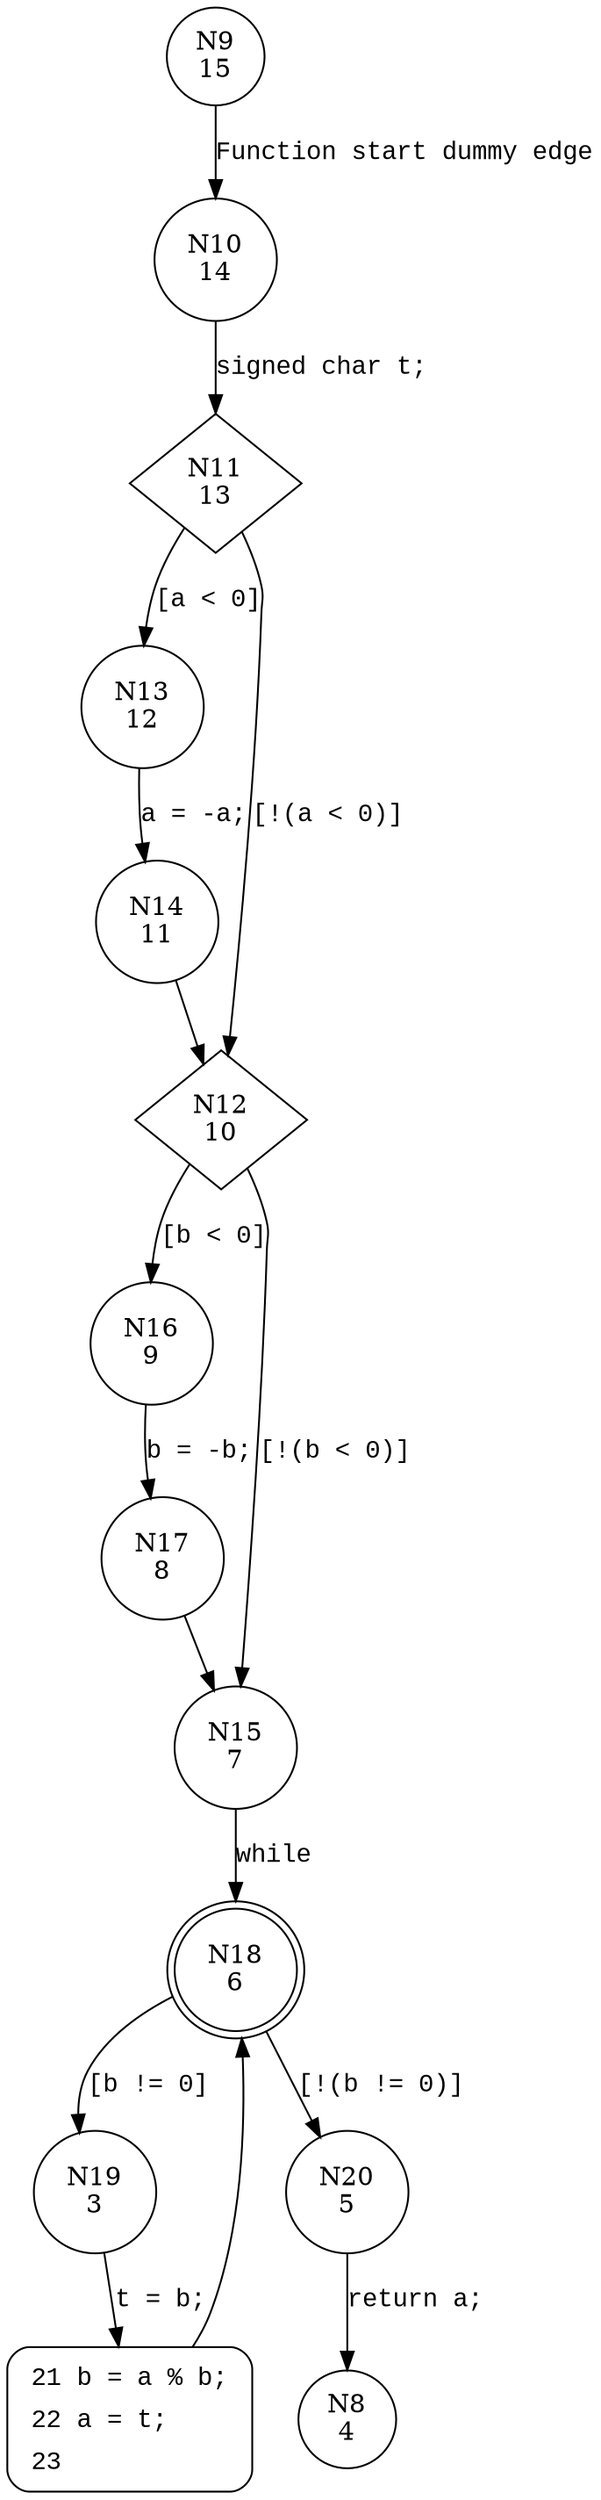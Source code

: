 digraph gcd_test {
9 [shape="circle" label="N9\n15"]
10 [shape="circle" label="N10\n14"]
11 [shape="diamond" label="N11\n13"]
13 [shape="circle" label="N13\n12"]
12 [shape="diamond" label="N12\n10"]
16 [shape="circle" label="N16\n9"]
15 [shape="circle" label="N15\n7"]
18 [shape="doublecircle" label="N18\n6"]
19 [shape="circle" label="N19\n3"]
20 [shape="circle" label="N20\n5"]
21 [shape="circle" label="N21\n2"]
17 [shape="circle" label="N17\n8"]
14 [shape="circle" label="N14\n11"]
8 [shape="circle" label="N8\n4"]
21 [style="filled,bold" penwidth="1" fillcolor="white" fontname="Courier New" shape="Mrecord" label=<<table border="0" cellborder="0" cellpadding="3" bgcolor="white"><tr><td align="right">21</td><td align="left">b = a % b;</td></tr><tr><td align="right">22</td><td align="left">a = t;</td></tr><tr><td align="right">23</td><td align="left"></td></tr></table>>]
21 -> 18[label=""]
9 -> 10 [label="Function start dummy edge" fontname="Courier New"]
11 -> 13 [label="[a < 0]" fontname="Courier New"]
11 -> 12 [label="[!(a < 0)]" fontname="Courier New"]
12 -> 16 [label="[b < 0]" fontname="Courier New"]
12 -> 15 [label="[!(b < 0)]" fontname="Courier New"]
15 -> 18 [label="while" fontname="Courier New"]
18 -> 19 [label="[b != 0]" fontname="Courier New"]
18 -> 20 [label="[!(b != 0)]" fontname="Courier New"]
19 -> 21 [label="t = b;" fontname="Courier New"]
16 -> 17 [label="b = -b;" fontname="Courier New"]
13 -> 14 [label="a = -a;" fontname="Courier New"]
10 -> 11 [label="signed char t;" fontname="Courier New"]
20 -> 8 [label="return a;" fontname="Courier New"]
17 -> 15 [label="" fontname="Courier New"]
14 -> 12 [label="" fontname="Courier New"]
}